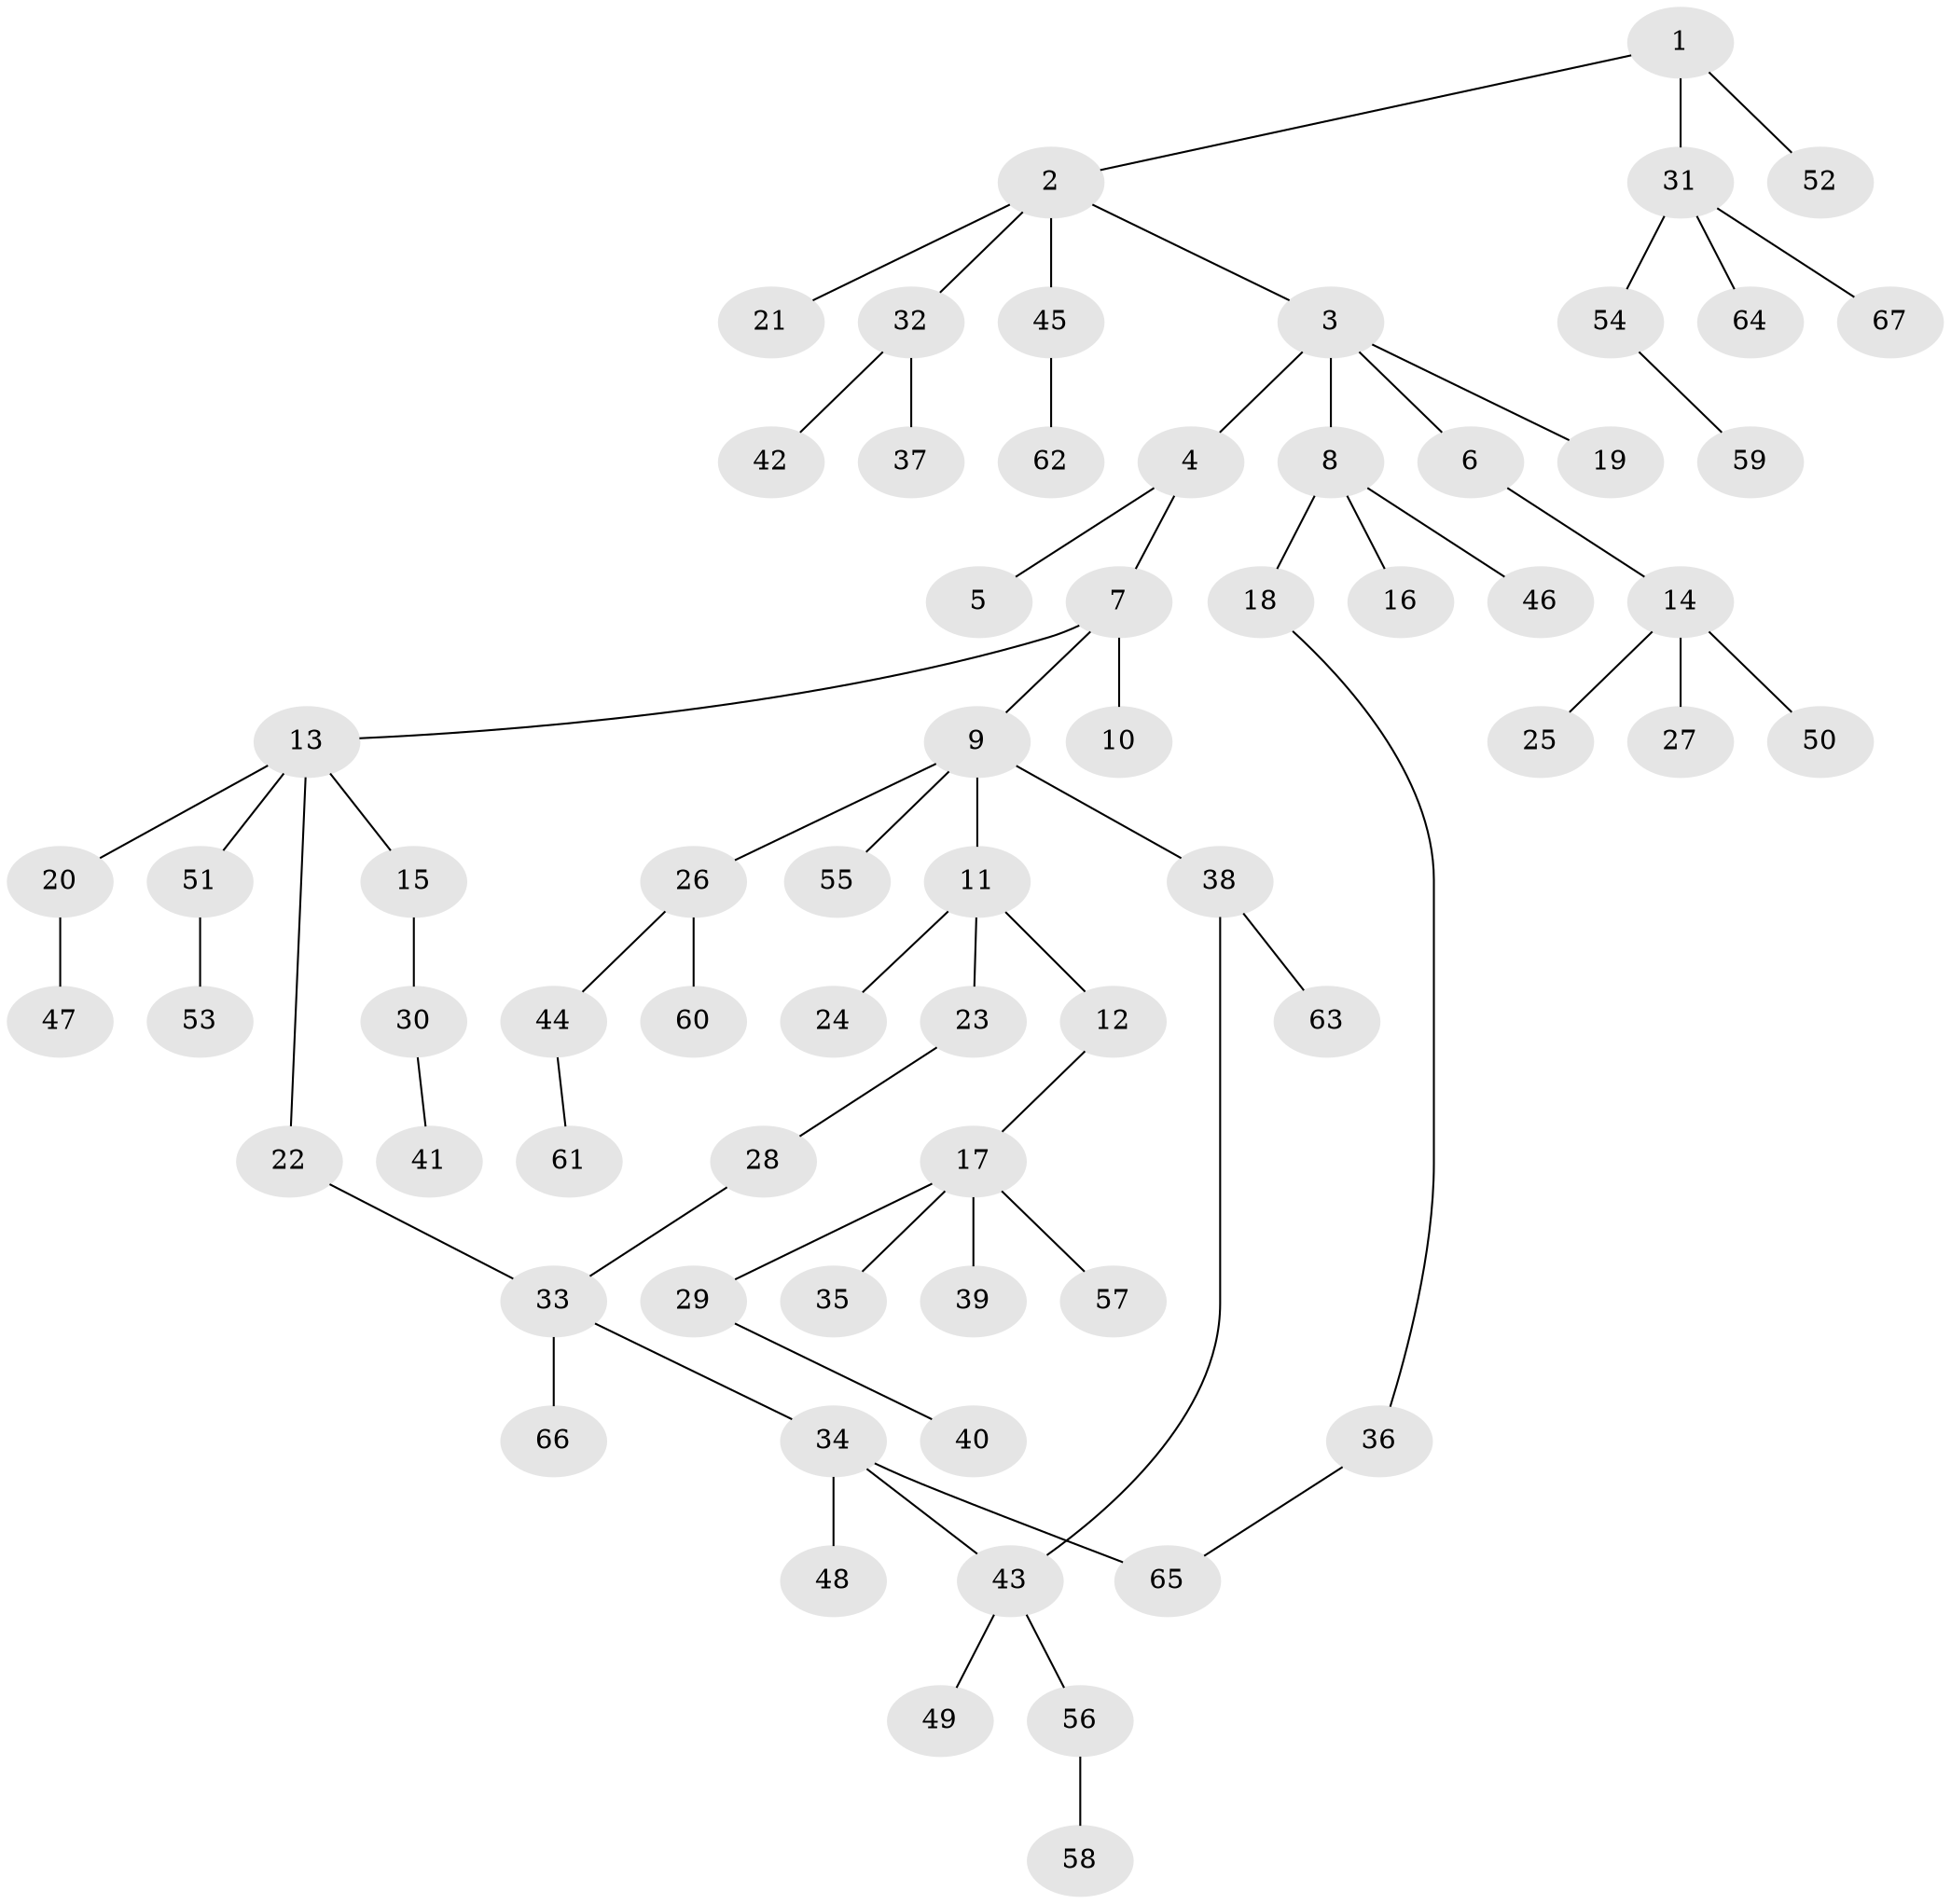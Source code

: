 // Generated by graph-tools (version 1.1) at 2025/13/03/09/25 04:13:28]
// undirected, 67 vertices, 69 edges
graph export_dot {
graph [start="1"]
  node [color=gray90,style=filled];
  1;
  2;
  3;
  4;
  5;
  6;
  7;
  8;
  9;
  10;
  11;
  12;
  13;
  14;
  15;
  16;
  17;
  18;
  19;
  20;
  21;
  22;
  23;
  24;
  25;
  26;
  27;
  28;
  29;
  30;
  31;
  32;
  33;
  34;
  35;
  36;
  37;
  38;
  39;
  40;
  41;
  42;
  43;
  44;
  45;
  46;
  47;
  48;
  49;
  50;
  51;
  52;
  53;
  54;
  55;
  56;
  57;
  58;
  59;
  60;
  61;
  62;
  63;
  64;
  65;
  66;
  67;
  1 -- 2;
  1 -- 31;
  1 -- 52;
  2 -- 3;
  2 -- 21;
  2 -- 32;
  2 -- 45;
  3 -- 4;
  3 -- 6;
  3 -- 8;
  3 -- 19;
  4 -- 5;
  4 -- 7;
  6 -- 14;
  7 -- 9;
  7 -- 10;
  7 -- 13;
  8 -- 16;
  8 -- 18;
  8 -- 46;
  9 -- 11;
  9 -- 26;
  9 -- 38;
  9 -- 55;
  11 -- 12;
  11 -- 23;
  11 -- 24;
  12 -- 17;
  13 -- 15;
  13 -- 20;
  13 -- 22;
  13 -- 51;
  14 -- 25;
  14 -- 27;
  14 -- 50;
  15 -- 30;
  17 -- 29;
  17 -- 35;
  17 -- 39;
  17 -- 57;
  18 -- 36;
  20 -- 47;
  22 -- 33;
  23 -- 28;
  26 -- 44;
  26 -- 60;
  28 -- 33;
  29 -- 40;
  30 -- 41;
  31 -- 54;
  31 -- 64;
  31 -- 67;
  32 -- 37;
  32 -- 42;
  33 -- 34;
  33 -- 66;
  34 -- 43;
  34 -- 48;
  34 -- 65;
  36 -- 65;
  38 -- 63;
  38 -- 43;
  43 -- 49;
  43 -- 56;
  44 -- 61;
  45 -- 62;
  51 -- 53;
  54 -- 59;
  56 -- 58;
}
